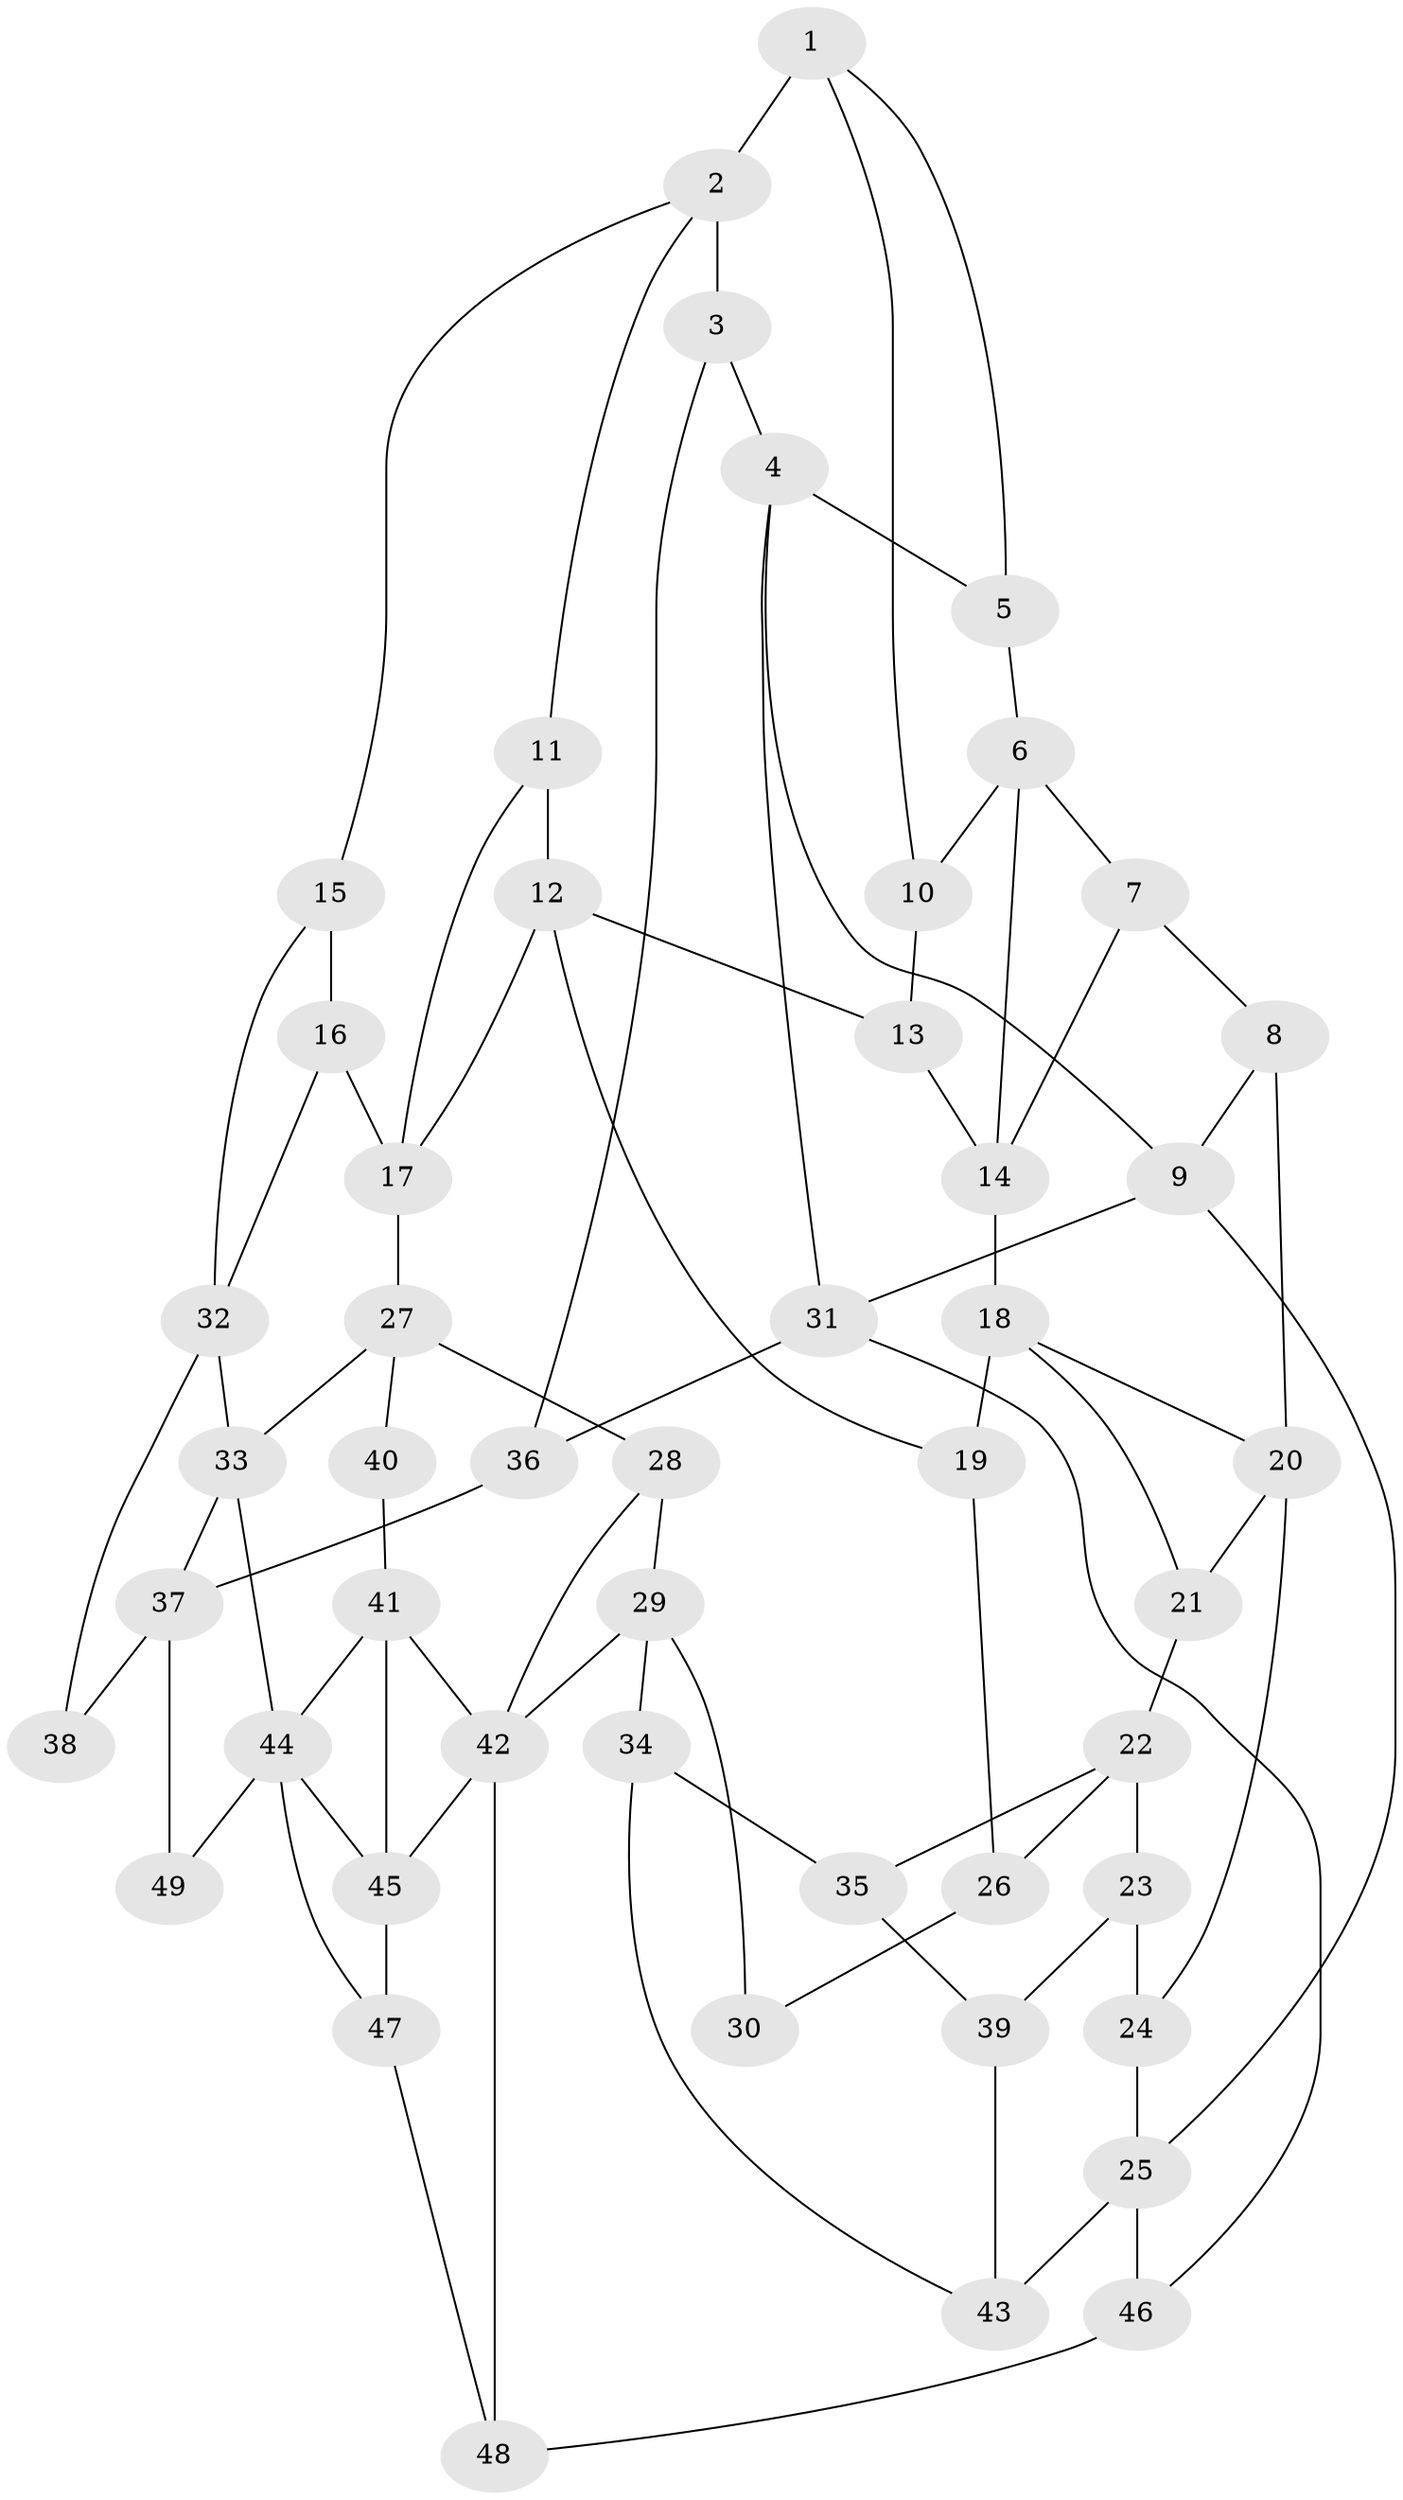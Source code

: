 // original degree distribution, {3: 0.01639344262295082, 4: 0.21311475409836064, 6: 0.19672131147540983, 5: 0.5737704918032787}
// Generated by graph-tools (version 1.1) at 2025/54/03/04/25 22:54:19]
// undirected, 49 vertices, 83 edges
graph export_dot {
  node [color=gray90,style=filled];
  1;
  2;
  3;
  4;
  5;
  6;
  7;
  8;
  9;
  10;
  11;
  12;
  13;
  14;
  15;
  16;
  17;
  18;
  19;
  20;
  21;
  22;
  23;
  24;
  25;
  26;
  27;
  28;
  29;
  30;
  31;
  32;
  33;
  34;
  35;
  36;
  37;
  38;
  39;
  40;
  41;
  42;
  43;
  44;
  45;
  46;
  47;
  48;
  49;
  1 -- 2 [weight=2.0];
  1 -- 5 [weight=1.0];
  1 -- 10 [weight=1.0];
  2 -- 3 [weight=2.0];
  2 -- 11 [weight=1.0];
  2 -- 15 [weight=1.0];
  3 -- 4 [weight=1.0];
  3 -- 36 [weight=1.0];
  4 -- 5 [weight=1.0];
  4 -- 9 [weight=1.0];
  4 -- 31 [weight=1.0];
  5 -- 6 [weight=2.0];
  6 -- 7 [weight=2.0];
  6 -- 10 [weight=1.0];
  6 -- 14 [weight=1.0];
  7 -- 8 [weight=2.0];
  7 -- 14 [weight=1.0];
  8 -- 9 [weight=2.0];
  8 -- 20 [weight=2.0];
  9 -- 25 [weight=1.0];
  9 -- 31 [weight=1.0];
  10 -- 13 [weight=2.0];
  11 -- 12 [weight=1.0];
  11 -- 17 [weight=1.0];
  12 -- 13 [weight=2.0];
  12 -- 17 [weight=1.0];
  12 -- 19 [weight=1.0];
  13 -- 14 [weight=2.0];
  14 -- 18 [weight=2.0];
  15 -- 16 [weight=1.0];
  15 -- 32 [weight=1.0];
  16 -- 17 [weight=2.0];
  16 -- 32 [weight=1.0];
  17 -- 27 [weight=2.0];
  18 -- 19 [weight=2.0];
  18 -- 20 [weight=1.0];
  18 -- 21 [weight=1.0];
  19 -- 26 [weight=2.0];
  20 -- 21 [weight=1.0];
  20 -- 24 [weight=1.0];
  21 -- 22 [weight=1.0];
  22 -- 23 [weight=2.0];
  22 -- 26 [weight=1.0];
  22 -- 35 [weight=1.0];
  23 -- 24 [weight=2.0];
  23 -- 39 [weight=2.0];
  24 -- 25 [weight=2.0];
  25 -- 43 [weight=2.0];
  25 -- 46 [weight=1.0];
  26 -- 30 [weight=1.0];
  27 -- 28 [weight=1.0];
  27 -- 33 [weight=1.0];
  27 -- 40 [weight=1.0];
  28 -- 29 [weight=1.0];
  28 -- 42 [weight=1.0];
  29 -- 30 [weight=2.0];
  29 -- 34 [weight=2.0];
  29 -- 42 [weight=1.0];
  31 -- 36 [weight=1.0];
  31 -- 46 [weight=1.0];
  32 -- 33 [weight=1.0];
  32 -- 38 [weight=2.0];
  33 -- 37 [weight=1.0];
  33 -- 44 [weight=1.0];
  34 -- 35 [weight=1.0];
  34 -- 43 [weight=1.0];
  35 -- 39 [weight=1.0];
  36 -- 37 [weight=2.0];
  37 -- 38 [weight=1.0];
  37 -- 49 [weight=2.0];
  39 -- 43 [weight=1.0];
  40 -- 41 [weight=2.0];
  41 -- 42 [weight=1.0];
  41 -- 44 [weight=1.0];
  41 -- 45 [weight=2.0];
  42 -- 45 [weight=1.0];
  42 -- 48 [weight=1.0];
  44 -- 45 [weight=1.0];
  44 -- 47 [weight=1.0];
  44 -- 49 [weight=1.0];
  45 -- 47 [weight=2.0];
  46 -- 48 [weight=1.0];
  47 -- 48 [weight=1.0];
}
